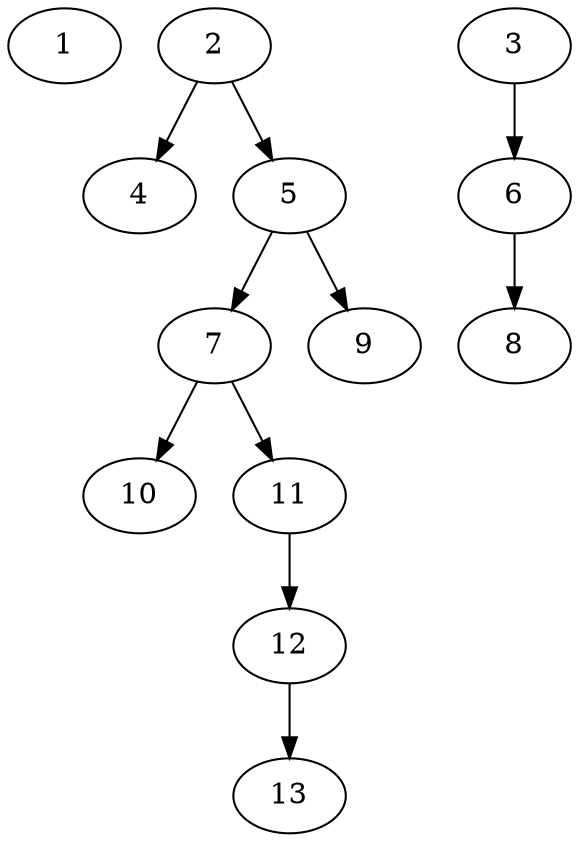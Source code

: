 // DAG (tier=1-easy, mode=data, n=13, ccr=0.322, fat=0.448, density=0.265, regular=0.620, jump=0.034, mindata=1048576, maxdata=8388608)
// DAG automatically generated by daggen at Sun Aug 24 16:33:33 2025
// /home/ermia/Project/Environments/daggen/bin/daggen --dot --ccr 0.322 --fat 0.448 --regular 0.620 --density 0.265 --jump 0.034 --mindata 1048576 --maxdata 8388608 -n 13 
digraph G {
  1 [size="520380662155514", alpha="0.11", expect_size="260190331077757"]
  2 [size="151840445417924640", alpha="0.08", expect_size="75920222708962320"]
  2 -> 4 [size ="64132795596800"]
  2 -> 5 [size ="64132795596800"]
  3 [size="40266770485288576", alpha="0.13", expect_size="20133385242644288"]
  3 -> 6 [size ="41753130303488"]
  4 [size="137301208364669206528", alpha="0.15", expect_size="68650604182334603264"]
  5 [size="547080107033123356672", alpha="0.02", expect_size="273540053516561678336"]
  5 -> 7 [size ="535127499210752"]
  5 -> 9 [size ="535127499210752"]
  6 [size="23510835504531600", alpha="0.16", expect_size="11755417752265800"]
  6 -> 8 [size ="45540913971200"]
  7 [size="486595809053634048", alpha="0.07", expect_size="243297904526817024"]
  7 -> 10 [size ="310300683272192"]
  7 -> 11 [size ="310300683272192"]
  8 [size="11905856633142250", alpha="0.14", expect_size="5952928316571125"]
  9 [size="25652606012912324", alpha="0.06", expect_size="12826303006456162"]
  10 [size="151582622967044928", alpha="0.08", expect_size="75791311483522464"]
  11 [size="39744605502566464", alpha="0.15", expect_size="19872302751283232"]
  11 -> 12 [size ="53779567214592"]
  12 [size="221534740005829738496", alpha="0.13", expect_size="110767370002914869248"]
  12 -> 13 [size ="292898994126848"]
  13 [size="146419189775873376", alpha="0.09", expect_size="73209594887936688"]
}